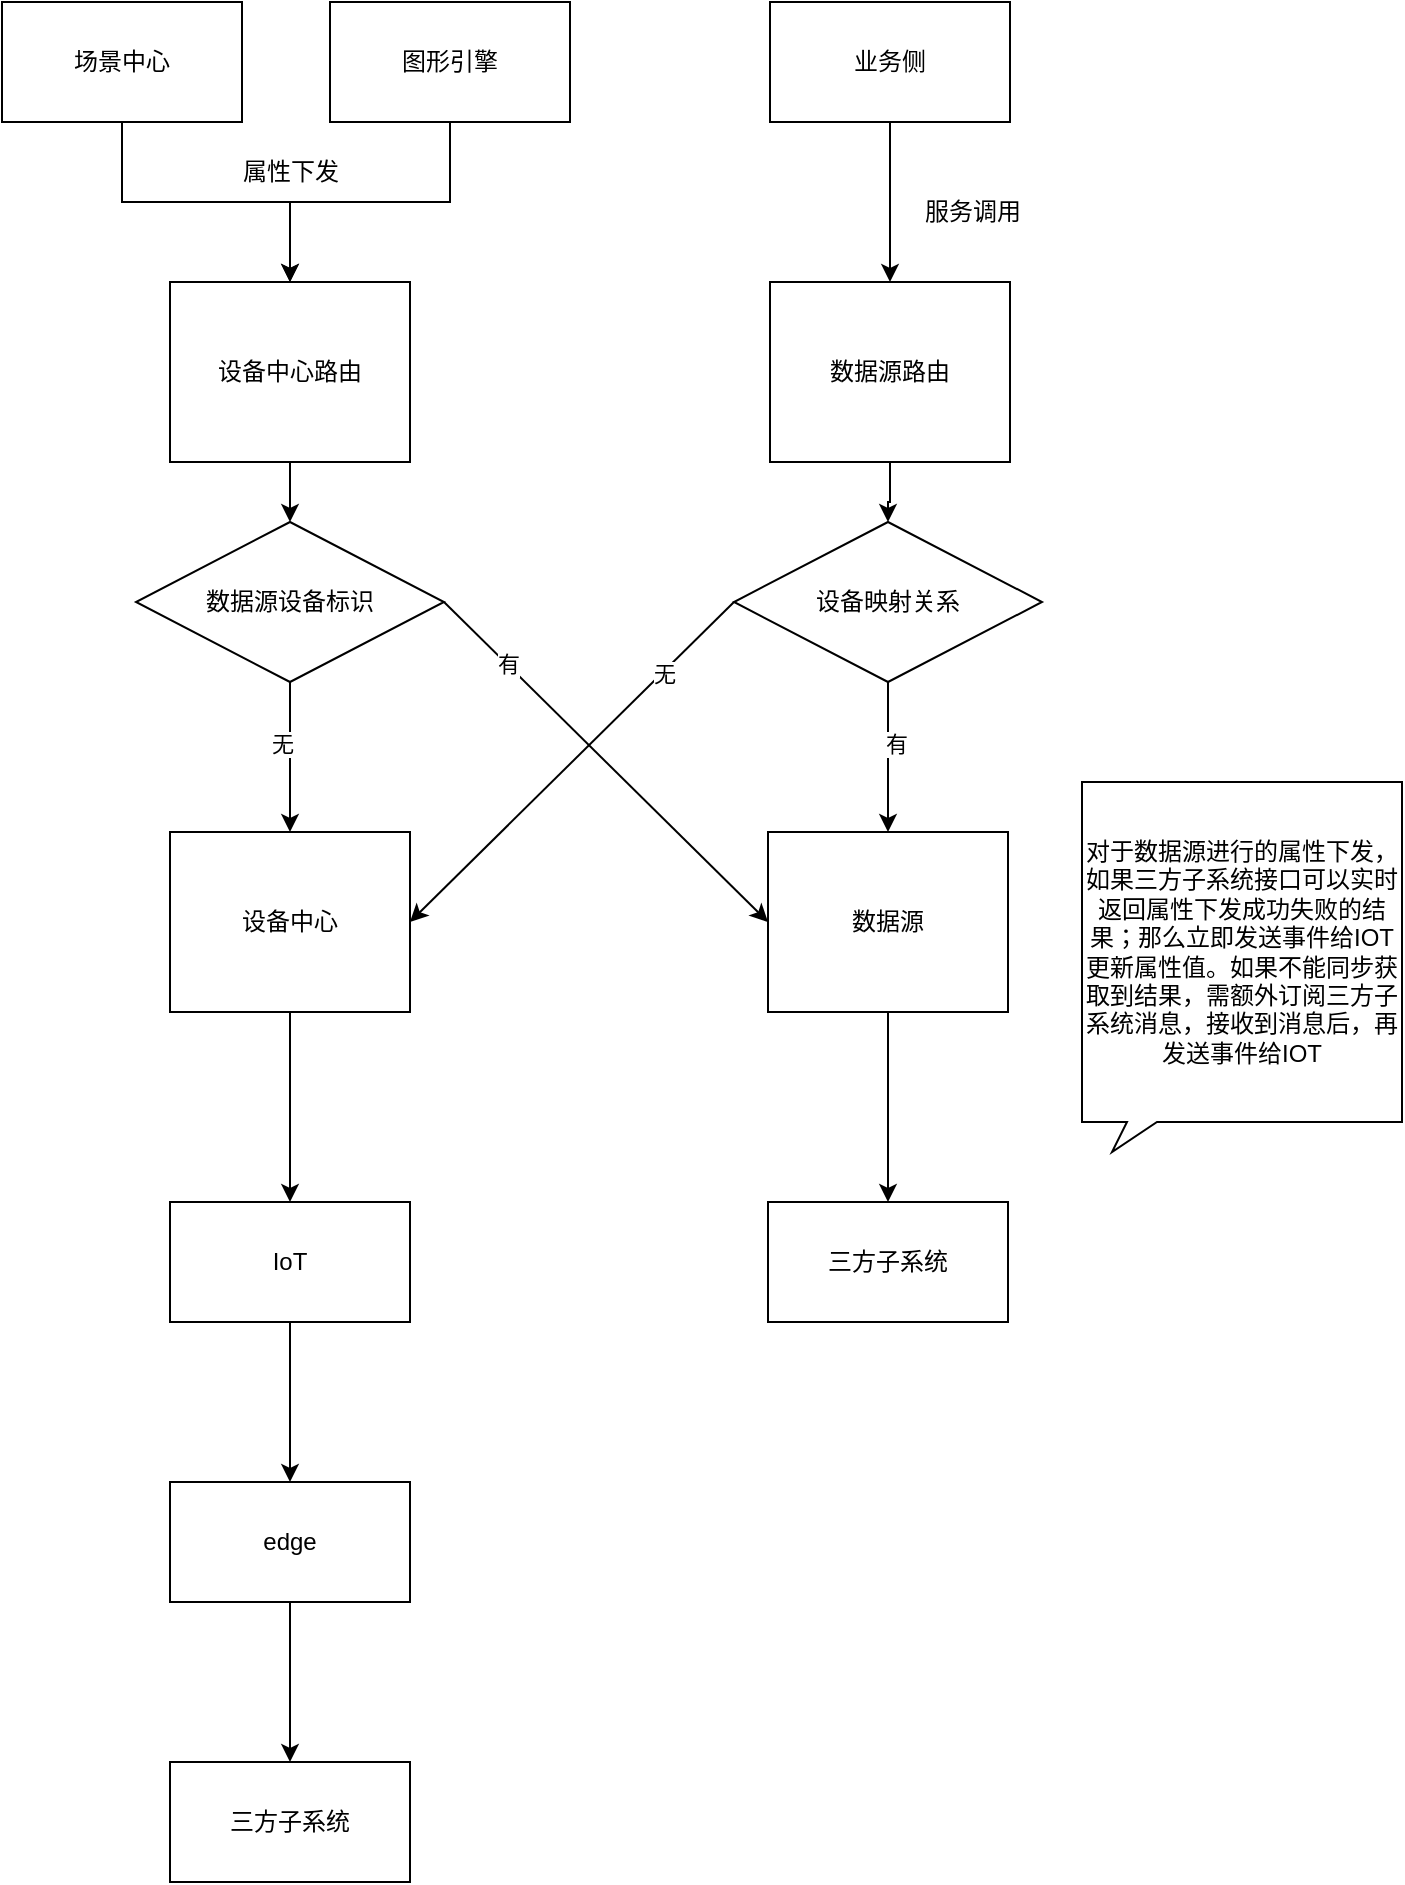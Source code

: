 <mxfile version="24.4.10" type="github">
  <diagram name="第 1 页" id="qdy48YgYZ8bxk8exXK6j">
    <mxGraphModel dx="1687" dy="878" grid="1" gridSize="10" guides="1" tooltips="1" connect="1" arrows="1" fold="1" page="1" pageScale="1" pageWidth="827" pageHeight="1169" math="0" shadow="0">
      <root>
        <mxCell id="0" />
        <mxCell id="1" parent="0" />
        <mxCell id="VyWWFVKn5zqQz8EPEGkm-19" value="" style="edgeStyle=orthogonalEdgeStyle;rounded=0;orthogonalLoop=1;jettySize=auto;html=1;" edge="1" parent="1" source="VyWWFVKn5zqQz8EPEGkm-1" target="VyWWFVKn5zqQz8EPEGkm-16">
          <mxGeometry relative="1" as="geometry" />
        </mxCell>
        <mxCell id="VyWWFVKn5zqQz8EPEGkm-1" value="设备中心路由" style="rounded=0;whiteSpace=wrap;html=1;" vertex="1" parent="1">
          <mxGeometry x="204" y="220" width="120" height="90" as="geometry" />
        </mxCell>
        <mxCell id="VyWWFVKn5zqQz8EPEGkm-18" value="" style="edgeStyle=orthogonalEdgeStyle;rounded=0;orthogonalLoop=1;jettySize=auto;html=1;" edge="1" parent="1" source="VyWWFVKn5zqQz8EPEGkm-4" target="VyWWFVKn5zqQz8EPEGkm-17">
          <mxGeometry relative="1" as="geometry" />
        </mxCell>
        <mxCell id="VyWWFVKn5zqQz8EPEGkm-4" value="数据源路由" style="rounded=0;whiteSpace=wrap;html=1;" vertex="1" parent="1">
          <mxGeometry x="504" y="220" width="120" height="90" as="geometry" />
        </mxCell>
        <mxCell id="VyWWFVKn5zqQz8EPEGkm-9" value="" style="edgeStyle=orthogonalEdgeStyle;rounded=0;orthogonalLoop=1;jettySize=auto;html=1;" edge="1" parent="1" source="VyWWFVKn5zqQz8EPEGkm-5" target="VyWWFVKn5zqQz8EPEGkm-1">
          <mxGeometry relative="1" as="geometry" />
        </mxCell>
        <mxCell id="VyWWFVKn5zqQz8EPEGkm-5" value="场景中心" style="rounded=0;whiteSpace=wrap;html=1;" vertex="1" parent="1">
          <mxGeometry x="120" y="80" width="120" height="60" as="geometry" />
        </mxCell>
        <mxCell id="VyWWFVKn5zqQz8EPEGkm-8" value="" style="edgeStyle=orthogonalEdgeStyle;rounded=0;orthogonalLoop=1;jettySize=auto;html=1;" edge="1" parent="1" source="VyWWFVKn5zqQz8EPEGkm-6" target="VyWWFVKn5zqQz8EPEGkm-1">
          <mxGeometry relative="1" as="geometry" />
        </mxCell>
        <mxCell id="VyWWFVKn5zqQz8EPEGkm-6" value="图形引擎" style="rounded=0;whiteSpace=wrap;html=1;" vertex="1" parent="1">
          <mxGeometry x="284" y="80" width="120" height="60" as="geometry" />
        </mxCell>
        <mxCell id="VyWWFVKn5zqQz8EPEGkm-10" value="" style="edgeStyle=orthogonalEdgeStyle;rounded=0;orthogonalLoop=1;jettySize=auto;html=1;" edge="1" parent="1" source="VyWWFVKn5zqQz8EPEGkm-7" target="VyWWFVKn5zqQz8EPEGkm-4">
          <mxGeometry relative="1" as="geometry" />
        </mxCell>
        <mxCell id="VyWWFVKn5zqQz8EPEGkm-7" value="业务侧" style="rounded=0;whiteSpace=wrap;html=1;" vertex="1" parent="1">
          <mxGeometry x="504" y="80" width="120" height="60" as="geometry" />
        </mxCell>
        <mxCell id="VyWWFVKn5zqQz8EPEGkm-13" value="服务调用" style="text;html=1;align=center;verticalAlign=middle;resizable=0;points=[];autosize=1;strokeColor=none;fillColor=none;" vertex="1" parent="1">
          <mxGeometry x="570" y="170" width="70" height="30" as="geometry" />
        </mxCell>
        <mxCell id="VyWWFVKn5zqQz8EPEGkm-14" value="属性下发" style="text;html=1;align=center;verticalAlign=middle;resizable=0;points=[];autosize=1;strokeColor=none;fillColor=none;" vertex="1" parent="1">
          <mxGeometry x="229" y="150" width="70" height="30" as="geometry" />
        </mxCell>
        <mxCell id="VyWWFVKn5zqQz8EPEGkm-28" value="" style="edgeStyle=orthogonalEdgeStyle;rounded=0;orthogonalLoop=1;jettySize=auto;html=1;" edge="1" parent="1" source="VyWWFVKn5zqQz8EPEGkm-16" target="VyWWFVKn5zqQz8EPEGkm-24">
          <mxGeometry relative="1" as="geometry" />
        </mxCell>
        <mxCell id="VyWWFVKn5zqQz8EPEGkm-29" value="无" style="edgeLabel;html=1;align=center;verticalAlign=middle;resizable=0;points=[];" vertex="1" connectable="0" parent="VyWWFVKn5zqQz8EPEGkm-28">
          <mxGeometry x="-0.173" y="-4" relative="1" as="geometry">
            <mxPoint as="offset" />
          </mxGeometry>
        </mxCell>
        <mxCell id="VyWWFVKn5zqQz8EPEGkm-16" value="数据源设备标识" style="rhombus;whiteSpace=wrap;html=1;" vertex="1" parent="1">
          <mxGeometry x="187" y="340" width="154" height="80" as="geometry" />
        </mxCell>
        <mxCell id="VyWWFVKn5zqQz8EPEGkm-27" value="" style="edgeStyle=orthogonalEdgeStyle;rounded=0;orthogonalLoop=1;jettySize=auto;html=1;" edge="1" parent="1" source="VyWWFVKn5zqQz8EPEGkm-17" target="VyWWFVKn5zqQz8EPEGkm-25">
          <mxGeometry relative="1" as="geometry" />
        </mxCell>
        <mxCell id="VyWWFVKn5zqQz8EPEGkm-32" value="有" style="edgeLabel;html=1;align=center;verticalAlign=middle;resizable=0;points=[];" vertex="1" connectable="0" parent="VyWWFVKn5zqQz8EPEGkm-27">
          <mxGeometry x="-0.173" y="4" relative="1" as="geometry">
            <mxPoint as="offset" />
          </mxGeometry>
        </mxCell>
        <mxCell id="VyWWFVKn5zqQz8EPEGkm-17" value="设备映射关系" style="rhombus;whiteSpace=wrap;html=1;" vertex="1" parent="1">
          <mxGeometry x="486" y="340" width="154" height="80" as="geometry" />
        </mxCell>
        <mxCell id="VyWWFVKn5zqQz8EPEGkm-22" value="" style="endArrow=classic;html=1;rounded=0;exitX=0;exitY=0.5;exitDx=0;exitDy=0;entryX=1;entryY=0.5;entryDx=0;entryDy=0;" edge="1" parent="1" source="VyWWFVKn5zqQz8EPEGkm-17" target="VyWWFVKn5zqQz8EPEGkm-24">
          <mxGeometry width="50" height="50" relative="1" as="geometry">
            <mxPoint x="390" y="310" as="sourcePoint" />
            <mxPoint x="324" y="500" as="targetPoint" />
          </mxGeometry>
        </mxCell>
        <mxCell id="VyWWFVKn5zqQz8EPEGkm-34" value="无" style="edgeLabel;html=1;align=center;verticalAlign=middle;resizable=0;points=[];" vertex="1" connectable="0" parent="VyWWFVKn5zqQz8EPEGkm-22">
          <mxGeometry x="-0.559" y="1" relative="1" as="geometry">
            <mxPoint as="offset" />
          </mxGeometry>
        </mxCell>
        <mxCell id="VyWWFVKn5zqQz8EPEGkm-23" value="" style="endArrow=classic;html=1;rounded=0;exitX=1;exitY=0.5;exitDx=0;exitDy=0;entryX=0;entryY=0.5;entryDx=0;entryDy=0;" edge="1" parent="1" source="VyWWFVKn5zqQz8EPEGkm-16" target="VyWWFVKn5zqQz8EPEGkm-25">
          <mxGeometry width="50" height="50" relative="1" as="geometry">
            <mxPoint x="512" y="675" as="sourcePoint" />
            <mxPoint x="520" y="510" as="targetPoint" />
          </mxGeometry>
        </mxCell>
        <mxCell id="VyWWFVKn5zqQz8EPEGkm-33" value="有" style="edgeLabel;html=1;align=center;verticalAlign=middle;resizable=0;points=[];" vertex="1" connectable="0" parent="VyWWFVKn5zqQz8EPEGkm-23">
          <mxGeometry x="-0.609" relative="1" as="geometry">
            <mxPoint y="-1" as="offset" />
          </mxGeometry>
        </mxCell>
        <mxCell id="VyWWFVKn5zqQz8EPEGkm-38" value="" style="edgeStyle=orthogonalEdgeStyle;rounded=0;orthogonalLoop=1;jettySize=auto;html=1;" edge="1" parent="1" source="VyWWFVKn5zqQz8EPEGkm-24" target="VyWWFVKn5zqQz8EPEGkm-37">
          <mxGeometry relative="1" as="geometry" />
        </mxCell>
        <mxCell id="VyWWFVKn5zqQz8EPEGkm-24" value="设备中心" style="rounded=0;whiteSpace=wrap;html=1;" vertex="1" parent="1">
          <mxGeometry x="204" y="495" width="120" height="90" as="geometry" />
        </mxCell>
        <mxCell id="VyWWFVKn5zqQz8EPEGkm-36" value="" style="edgeStyle=orthogonalEdgeStyle;rounded=0;orthogonalLoop=1;jettySize=auto;html=1;" edge="1" parent="1" source="VyWWFVKn5zqQz8EPEGkm-25" target="VyWWFVKn5zqQz8EPEGkm-35">
          <mxGeometry relative="1" as="geometry" />
        </mxCell>
        <mxCell id="VyWWFVKn5zqQz8EPEGkm-25" value="数据源" style="rounded=0;whiteSpace=wrap;html=1;" vertex="1" parent="1">
          <mxGeometry x="503" y="495" width="120" height="90" as="geometry" />
        </mxCell>
        <mxCell id="VyWWFVKn5zqQz8EPEGkm-35" value="三方子系统" style="whiteSpace=wrap;html=1;rounded=0;" vertex="1" parent="1">
          <mxGeometry x="503" y="680" width="120" height="60" as="geometry" />
        </mxCell>
        <mxCell id="VyWWFVKn5zqQz8EPEGkm-40" value="" style="edgeStyle=orthogonalEdgeStyle;rounded=0;orthogonalLoop=1;jettySize=auto;html=1;" edge="1" parent="1" source="VyWWFVKn5zqQz8EPEGkm-37" target="VyWWFVKn5zqQz8EPEGkm-39">
          <mxGeometry relative="1" as="geometry" />
        </mxCell>
        <mxCell id="VyWWFVKn5zqQz8EPEGkm-37" value="IoT" style="whiteSpace=wrap;html=1;rounded=0;" vertex="1" parent="1">
          <mxGeometry x="204" y="680" width="120" height="60" as="geometry" />
        </mxCell>
        <mxCell id="VyWWFVKn5zqQz8EPEGkm-42" value="" style="edgeStyle=orthogonalEdgeStyle;rounded=0;orthogonalLoop=1;jettySize=auto;html=1;" edge="1" parent="1" source="VyWWFVKn5zqQz8EPEGkm-39" target="VyWWFVKn5zqQz8EPEGkm-41">
          <mxGeometry relative="1" as="geometry" />
        </mxCell>
        <mxCell id="VyWWFVKn5zqQz8EPEGkm-39" value="edge" style="whiteSpace=wrap;html=1;rounded=0;" vertex="1" parent="1">
          <mxGeometry x="204" y="820" width="120" height="60" as="geometry" />
        </mxCell>
        <mxCell id="VyWWFVKn5zqQz8EPEGkm-41" value="三方子系统" style="whiteSpace=wrap;html=1;rounded=0;" vertex="1" parent="1">
          <mxGeometry x="204" y="960" width="120" height="60" as="geometry" />
        </mxCell>
        <mxCell id="VyWWFVKn5zqQz8EPEGkm-45" value="对于数据源进行的属性下发，如果三方子系统接口可以实时返回属性下发成功失败的结果；那么立即发送事件给IOT更新属性值。如果不能同步获取到结果，需额外订阅三方子系统消息，接收到消息后，再发送事件给IOT" style="whiteSpace=wrap;html=1;shape=mxgraph.basic.rectCallout;dx=30;dy=15;boundedLbl=1;" vertex="1" parent="1">
          <mxGeometry x="660" y="470" width="160" height="185" as="geometry" />
        </mxCell>
      </root>
    </mxGraphModel>
  </diagram>
</mxfile>
